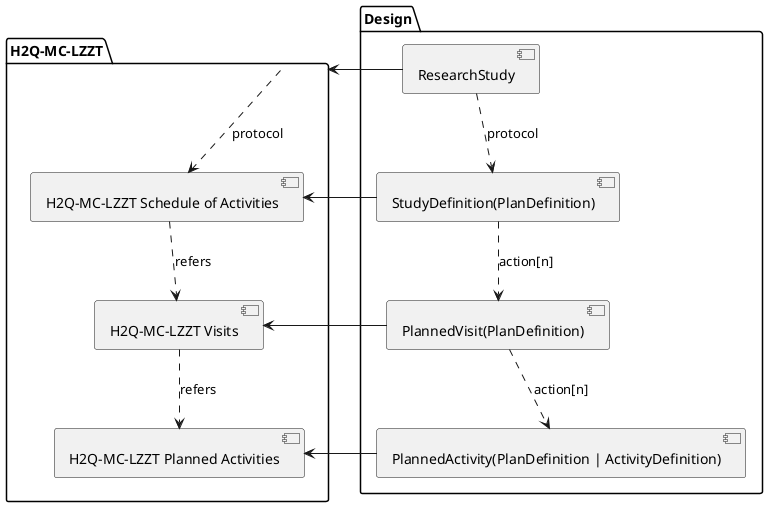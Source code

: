 @startuml "high-level-overview"
package "Design"{
    [ResearchStudy] ..> [StudyDefinition(PlanDefinition)] : protocol
    [StudyDefinition(PlanDefinition)] ..> [PlannedVisit(PlanDefinition)] : action[n]
    [PlannedVisit(PlanDefinition)] ..> [PlannedActivity(PlanDefinition | ActivityDefinition)] : action[n]
}

package "H2Q-MC-LZZT" {
    [H2Q-MC-LZZT] <- [ResearchStudy]
    [H2Q-MC-LZZT Schedule of Activities] <- [StudyDefinition(PlanDefinition)]
    [H2Q-MC-LZZT] ..> [H2Q-MC-LZZT Schedule of Activities]: protocol
    [H2Q-MC-LZZT Visits] <- [PlannedVisit(PlanDefinition)]
    [H2Q-MC-LZZT Schedule of Activities] ..> [H2Q-MC-LZZT Visits] : refers
    [H2Q-MC-LZZT Planned Activities] <- [PlannedActivity(PlanDefinition | ActivityDefinition)]
    [H2Q-MC-LZZT Visits] ..> [H2Q-MC-LZZT Planned Activities]: refers
}

@enduml